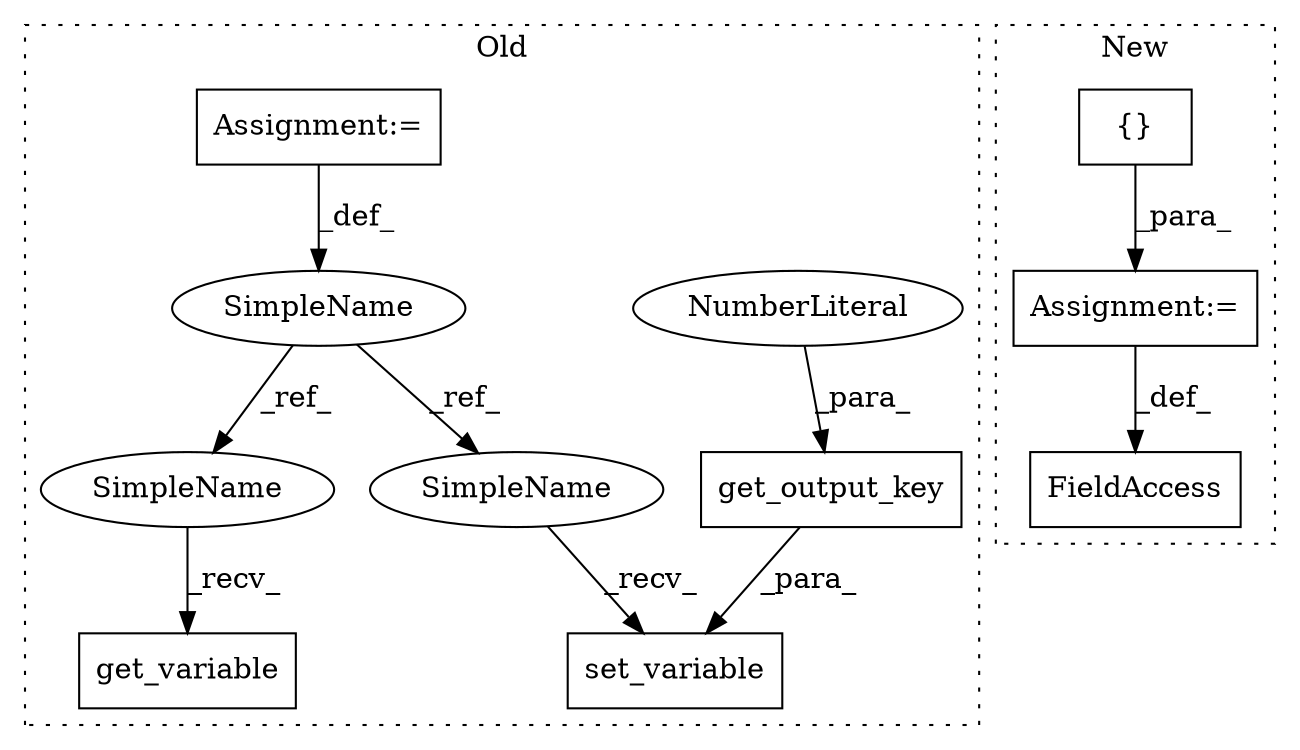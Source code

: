 digraph G {
subgraph cluster0 {
1 [label="set_variable" a="32" s="12371,12412" l="13,1" shape="box"];
4 [label="get_output_key" a="32" s="12393,12409" l="15,1" shape="box"];
5 [label="NumberLiteral" a="34" s="12408" l="1" shape="ellipse"];
7 [label="SimpleName" a="42" s="11569" l="9" shape="ellipse"];
8 [label="get_variable" a="32" s="11726,11757" l="13,1" shape="box"];
9 [label="Assignment:=" a="7" s="11569" l="9" shape="box"];
10 [label="SimpleName" a="42" s="11716" l="9" shape="ellipse"];
11 [label="SimpleName" a="42" s="12361" l="9" shape="ellipse"];
label = "Old";
style="dotted";
}
subgraph cluster1 {
2 [label="{}" a="4" s="17089,17091" l="1,1" shape="box"];
3 [label="Assignment:=" a="7" s="17071" l="1" shape="box"];
6 [label="FieldAccess" a="22" s="17055" l="16" shape="box"];
label = "New";
style="dotted";
}
2 -> 3 [label="_para_"];
3 -> 6 [label="_def_"];
4 -> 1 [label="_para_"];
5 -> 4 [label="_para_"];
7 -> 10 [label="_ref_"];
7 -> 11 [label="_ref_"];
9 -> 7 [label="_def_"];
10 -> 8 [label="_recv_"];
11 -> 1 [label="_recv_"];
}